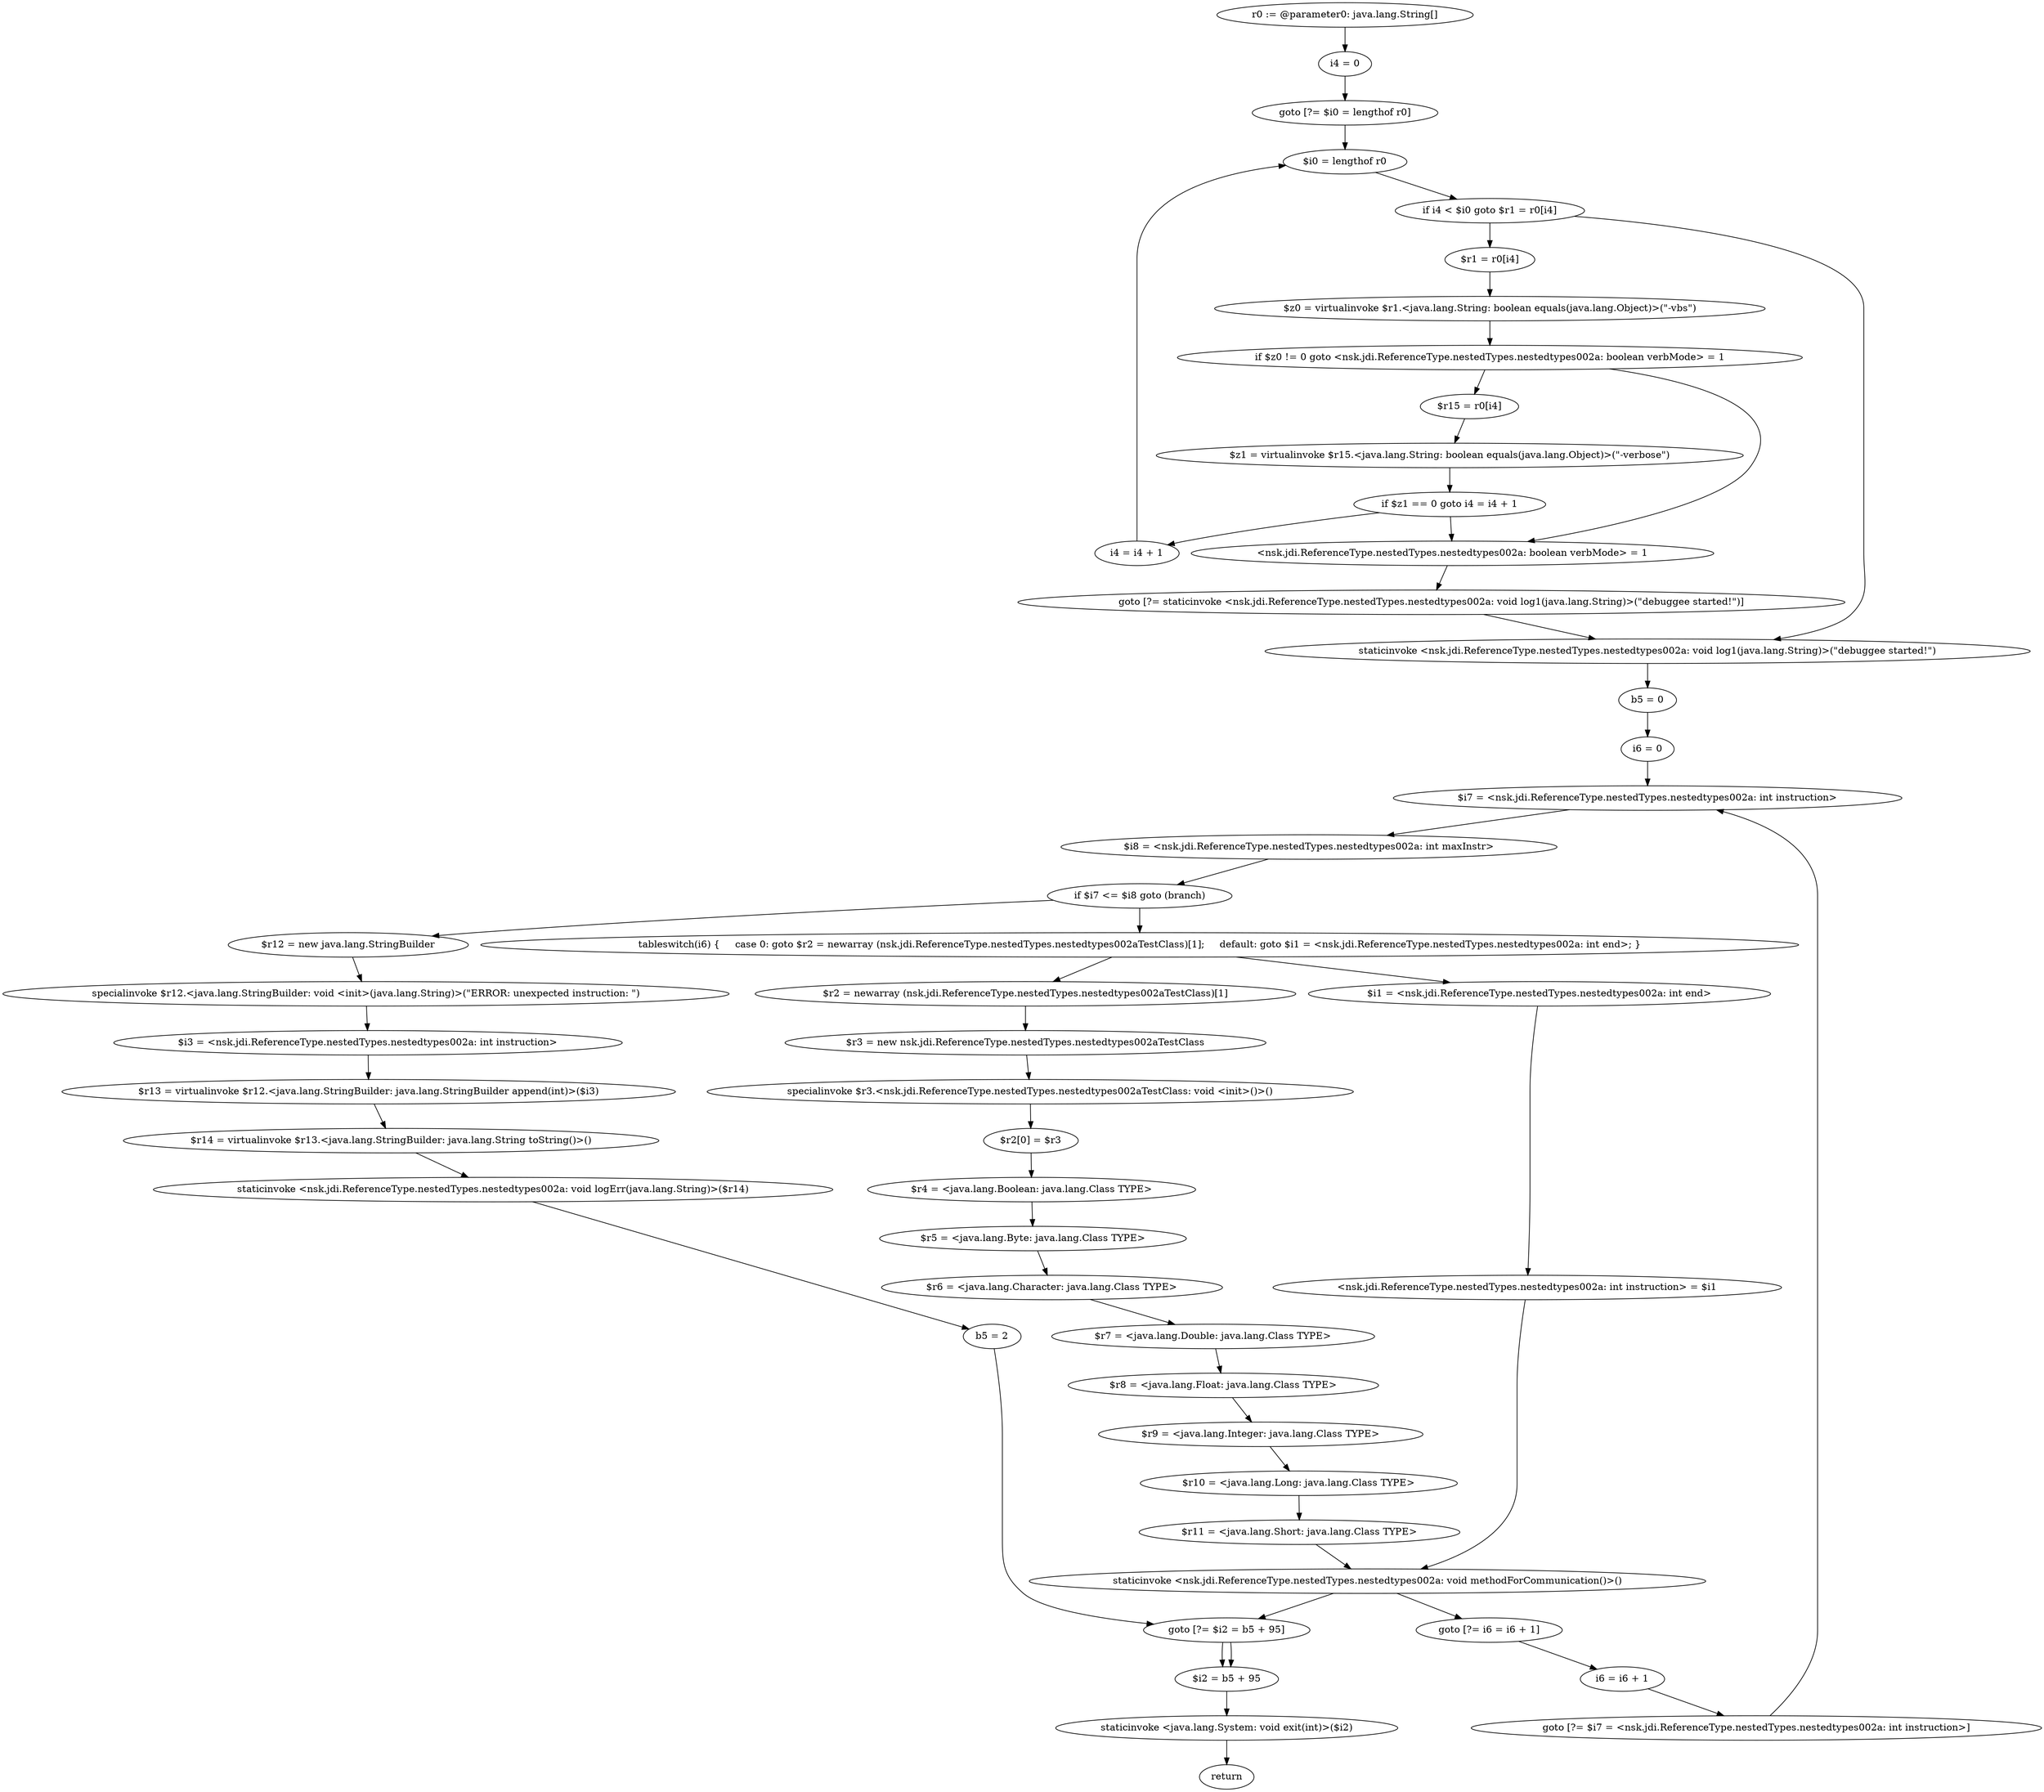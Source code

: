 digraph "unitGraph" {
    "r0 := @parameter0: java.lang.String[]"
    "i4 = 0"
    "goto [?= $i0 = lengthof r0]"
    "$r1 = r0[i4]"
    "$z0 = virtualinvoke $r1.<java.lang.String: boolean equals(java.lang.Object)>(\"-vbs\")"
    "if $z0 != 0 goto <nsk.jdi.ReferenceType.nestedTypes.nestedtypes002a: boolean verbMode> = 1"
    "$r15 = r0[i4]"
    "$z1 = virtualinvoke $r15.<java.lang.String: boolean equals(java.lang.Object)>(\"-verbose\")"
    "if $z1 == 0 goto i4 = i4 + 1"
    "<nsk.jdi.ReferenceType.nestedTypes.nestedtypes002a: boolean verbMode> = 1"
    "goto [?= staticinvoke <nsk.jdi.ReferenceType.nestedTypes.nestedtypes002a: void log1(java.lang.String)>(\"debuggee started!\")]"
    "i4 = i4 + 1"
    "$i0 = lengthof r0"
    "if i4 < $i0 goto $r1 = r0[i4]"
    "staticinvoke <nsk.jdi.ReferenceType.nestedTypes.nestedtypes002a: void log1(java.lang.String)>(\"debuggee started!\")"
    "b5 = 0"
    "i6 = 0"
    "$i7 = <nsk.jdi.ReferenceType.nestedTypes.nestedtypes002a: int instruction>"
    "$i8 = <nsk.jdi.ReferenceType.nestedTypes.nestedtypes002a: int maxInstr>"
    "if $i7 <= $i8 goto (branch)"
    "$r12 = new java.lang.StringBuilder"
    "specialinvoke $r12.<java.lang.StringBuilder: void <init>(java.lang.String)>(\"ERROR: unexpected instruction: \")"
    "$i3 = <nsk.jdi.ReferenceType.nestedTypes.nestedtypes002a: int instruction>"
    "$r13 = virtualinvoke $r12.<java.lang.StringBuilder: java.lang.StringBuilder append(int)>($i3)"
    "$r14 = virtualinvoke $r13.<java.lang.StringBuilder: java.lang.String toString()>()"
    "staticinvoke <nsk.jdi.ReferenceType.nestedTypes.nestedtypes002a: void logErr(java.lang.String)>($r14)"
    "b5 = 2"
    "goto [?= $i2 = b5 + 95]"
    "tableswitch(i6) {     case 0: goto $r2 = newarray (nsk.jdi.ReferenceType.nestedTypes.nestedtypes002aTestClass)[1];     default: goto $i1 = <nsk.jdi.ReferenceType.nestedTypes.nestedtypes002a: int end>; }"
    "$r2 = newarray (nsk.jdi.ReferenceType.nestedTypes.nestedtypes002aTestClass)[1]"
    "$r3 = new nsk.jdi.ReferenceType.nestedTypes.nestedtypes002aTestClass"
    "specialinvoke $r3.<nsk.jdi.ReferenceType.nestedTypes.nestedtypes002aTestClass: void <init>()>()"
    "$r2[0] = $r3"
    "$r4 = <java.lang.Boolean: java.lang.Class TYPE>"
    "$r5 = <java.lang.Byte: java.lang.Class TYPE>"
    "$r6 = <java.lang.Character: java.lang.Class TYPE>"
    "$r7 = <java.lang.Double: java.lang.Class TYPE>"
    "$r8 = <java.lang.Float: java.lang.Class TYPE>"
    "$r9 = <java.lang.Integer: java.lang.Class TYPE>"
    "$r10 = <java.lang.Long: java.lang.Class TYPE>"
    "$r11 = <java.lang.Short: java.lang.Class TYPE>"
    "staticinvoke <nsk.jdi.ReferenceType.nestedTypes.nestedtypes002a: void methodForCommunication()>()"
    "goto [?= i6 = i6 + 1]"
    "$i1 = <nsk.jdi.ReferenceType.nestedTypes.nestedtypes002a: int end>"
    "<nsk.jdi.ReferenceType.nestedTypes.nestedtypes002a: int instruction> = $i1"
    "i6 = i6 + 1"
    "goto [?= $i7 = <nsk.jdi.ReferenceType.nestedTypes.nestedtypes002a: int instruction>]"
    "$i2 = b5 + 95"
    "staticinvoke <java.lang.System: void exit(int)>($i2)"
    "return"
    "r0 := @parameter0: java.lang.String[]"->"i4 = 0";
    "i4 = 0"->"goto [?= $i0 = lengthof r0]";
    "goto [?= $i0 = lengthof r0]"->"$i0 = lengthof r0";
    "$r1 = r0[i4]"->"$z0 = virtualinvoke $r1.<java.lang.String: boolean equals(java.lang.Object)>(\"-vbs\")";
    "$z0 = virtualinvoke $r1.<java.lang.String: boolean equals(java.lang.Object)>(\"-vbs\")"->"if $z0 != 0 goto <nsk.jdi.ReferenceType.nestedTypes.nestedtypes002a: boolean verbMode> = 1";
    "if $z0 != 0 goto <nsk.jdi.ReferenceType.nestedTypes.nestedtypes002a: boolean verbMode> = 1"->"$r15 = r0[i4]";
    "if $z0 != 0 goto <nsk.jdi.ReferenceType.nestedTypes.nestedtypes002a: boolean verbMode> = 1"->"<nsk.jdi.ReferenceType.nestedTypes.nestedtypes002a: boolean verbMode> = 1";
    "$r15 = r0[i4]"->"$z1 = virtualinvoke $r15.<java.lang.String: boolean equals(java.lang.Object)>(\"-verbose\")";
    "$z1 = virtualinvoke $r15.<java.lang.String: boolean equals(java.lang.Object)>(\"-verbose\")"->"if $z1 == 0 goto i4 = i4 + 1";
    "if $z1 == 0 goto i4 = i4 + 1"->"<nsk.jdi.ReferenceType.nestedTypes.nestedtypes002a: boolean verbMode> = 1";
    "if $z1 == 0 goto i4 = i4 + 1"->"i4 = i4 + 1";
    "<nsk.jdi.ReferenceType.nestedTypes.nestedtypes002a: boolean verbMode> = 1"->"goto [?= staticinvoke <nsk.jdi.ReferenceType.nestedTypes.nestedtypes002a: void log1(java.lang.String)>(\"debuggee started!\")]";
    "goto [?= staticinvoke <nsk.jdi.ReferenceType.nestedTypes.nestedtypes002a: void log1(java.lang.String)>(\"debuggee started!\")]"->"staticinvoke <nsk.jdi.ReferenceType.nestedTypes.nestedtypes002a: void log1(java.lang.String)>(\"debuggee started!\")";
    "i4 = i4 + 1"->"$i0 = lengthof r0";
    "$i0 = lengthof r0"->"if i4 < $i0 goto $r1 = r0[i4]";
    "if i4 < $i0 goto $r1 = r0[i4]"->"staticinvoke <nsk.jdi.ReferenceType.nestedTypes.nestedtypes002a: void log1(java.lang.String)>(\"debuggee started!\")";
    "if i4 < $i0 goto $r1 = r0[i4]"->"$r1 = r0[i4]";
    "staticinvoke <nsk.jdi.ReferenceType.nestedTypes.nestedtypes002a: void log1(java.lang.String)>(\"debuggee started!\")"->"b5 = 0";
    "b5 = 0"->"i6 = 0";
    "i6 = 0"->"$i7 = <nsk.jdi.ReferenceType.nestedTypes.nestedtypes002a: int instruction>";
    "$i7 = <nsk.jdi.ReferenceType.nestedTypes.nestedtypes002a: int instruction>"->"$i8 = <nsk.jdi.ReferenceType.nestedTypes.nestedtypes002a: int maxInstr>";
    "$i8 = <nsk.jdi.ReferenceType.nestedTypes.nestedtypes002a: int maxInstr>"->"if $i7 <= $i8 goto (branch)";
    "if $i7 <= $i8 goto (branch)"->"$r12 = new java.lang.StringBuilder";
    "if $i7 <= $i8 goto (branch)"->"tableswitch(i6) {     case 0: goto $r2 = newarray (nsk.jdi.ReferenceType.nestedTypes.nestedtypes002aTestClass)[1];     default: goto $i1 = <nsk.jdi.ReferenceType.nestedTypes.nestedtypes002a: int end>; }";
    "$r12 = new java.lang.StringBuilder"->"specialinvoke $r12.<java.lang.StringBuilder: void <init>(java.lang.String)>(\"ERROR: unexpected instruction: \")";
    "specialinvoke $r12.<java.lang.StringBuilder: void <init>(java.lang.String)>(\"ERROR: unexpected instruction: \")"->"$i3 = <nsk.jdi.ReferenceType.nestedTypes.nestedtypes002a: int instruction>";
    "$i3 = <nsk.jdi.ReferenceType.nestedTypes.nestedtypes002a: int instruction>"->"$r13 = virtualinvoke $r12.<java.lang.StringBuilder: java.lang.StringBuilder append(int)>($i3)";
    "$r13 = virtualinvoke $r12.<java.lang.StringBuilder: java.lang.StringBuilder append(int)>($i3)"->"$r14 = virtualinvoke $r13.<java.lang.StringBuilder: java.lang.String toString()>()";
    "$r14 = virtualinvoke $r13.<java.lang.StringBuilder: java.lang.String toString()>()"->"staticinvoke <nsk.jdi.ReferenceType.nestedTypes.nestedtypes002a: void logErr(java.lang.String)>($r14)";
    "staticinvoke <nsk.jdi.ReferenceType.nestedTypes.nestedtypes002a: void logErr(java.lang.String)>($r14)"->"b5 = 2";
    "b5 = 2"->"goto [?= $i2 = b5 + 95]";
    "goto [?= $i2 = b5 + 95]"->"$i2 = b5 + 95";
    "tableswitch(i6) {     case 0: goto $r2 = newarray (nsk.jdi.ReferenceType.nestedTypes.nestedtypes002aTestClass)[1];     default: goto $i1 = <nsk.jdi.ReferenceType.nestedTypes.nestedtypes002a: int end>; }"->"$r2 = newarray (nsk.jdi.ReferenceType.nestedTypes.nestedtypes002aTestClass)[1]";
    "tableswitch(i6) {     case 0: goto $r2 = newarray (nsk.jdi.ReferenceType.nestedTypes.nestedtypes002aTestClass)[1];     default: goto $i1 = <nsk.jdi.ReferenceType.nestedTypes.nestedtypes002a: int end>; }"->"$i1 = <nsk.jdi.ReferenceType.nestedTypes.nestedtypes002a: int end>";
    "$r2 = newarray (nsk.jdi.ReferenceType.nestedTypes.nestedtypes002aTestClass)[1]"->"$r3 = new nsk.jdi.ReferenceType.nestedTypes.nestedtypes002aTestClass";
    "$r3 = new nsk.jdi.ReferenceType.nestedTypes.nestedtypes002aTestClass"->"specialinvoke $r3.<nsk.jdi.ReferenceType.nestedTypes.nestedtypes002aTestClass: void <init>()>()";
    "specialinvoke $r3.<nsk.jdi.ReferenceType.nestedTypes.nestedtypes002aTestClass: void <init>()>()"->"$r2[0] = $r3";
    "$r2[0] = $r3"->"$r4 = <java.lang.Boolean: java.lang.Class TYPE>";
    "$r4 = <java.lang.Boolean: java.lang.Class TYPE>"->"$r5 = <java.lang.Byte: java.lang.Class TYPE>";
    "$r5 = <java.lang.Byte: java.lang.Class TYPE>"->"$r6 = <java.lang.Character: java.lang.Class TYPE>";
    "$r6 = <java.lang.Character: java.lang.Class TYPE>"->"$r7 = <java.lang.Double: java.lang.Class TYPE>";
    "$r7 = <java.lang.Double: java.lang.Class TYPE>"->"$r8 = <java.lang.Float: java.lang.Class TYPE>";
    "$r8 = <java.lang.Float: java.lang.Class TYPE>"->"$r9 = <java.lang.Integer: java.lang.Class TYPE>";
    "$r9 = <java.lang.Integer: java.lang.Class TYPE>"->"$r10 = <java.lang.Long: java.lang.Class TYPE>";
    "$r10 = <java.lang.Long: java.lang.Class TYPE>"->"$r11 = <java.lang.Short: java.lang.Class TYPE>";
    "$r11 = <java.lang.Short: java.lang.Class TYPE>"->"staticinvoke <nsk.jdi.ReferenceType.nestedTypes.nestedtypes002a: void methodForCommunication()>()";
    "staticinvoke <nsk.jdi.ReferenceType.nestedTypes.nestedtypes002a: void methodForCommunication()>()"->"goto [?= i6 = i6 + 1]";
    "goto [?= i6 = i6 + 1]"->"i6 = i6 + 1";
    "$i1 = <nsk.jdi.ReferenceType.nestedTypes.nestedtypes002a: int end>"->"<nsk.jdi.ReferenceType.nestedTypes.nestedtypes002a: int instruction> = $i1";
    "<nsk.jdi.ReferenceType.nestedTypes.nestedtypes002a: int instruction> = $i1"->"staticinvoke <nsk.jdi.ReferenceType.nestedTypes.nestedtypes002a: void methodForCommunication()>()";
    "staticinvoke <nsk.jdi.ReferenceType.nestedTypes.nestedtypes002a: void methodForCommunication()>()"->"goto [?= $i2 = b5 + 95]";
    "goto [?= $i2 = b5 + 95]"->"$i2 = b5 + 95";
    "i6 = i6 + 1"->"goto [?= $i7 = <nsk.jdi.ReferenceType.nestedTypes.nestedtypes002a: int instruction>]";
    "goto [?= $i7 = <nsk.jdi.ReferenceType.nestedTypes.nestedtypes002a: int instruction>]"->"$i7 = <nsk.jdi.ReferenceType.nestedTypes.nestedtypes002a: int instruction>";
    "$i2 = b5 + 95"->"staticinvoke <java.lang.System: void exit(int)>($i2)";
    "staticinvoke <java.lang.System: void exit(int)>($i2)"->"return";
}
